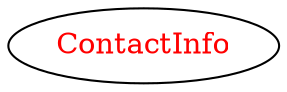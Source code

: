 digraph dependencyGraph {
 concentrate=true;
 ranksep="2.0";
 rankdir="LR"; 
 splines="ortho";
"ContactInfo" [fontcolor="red"];
}